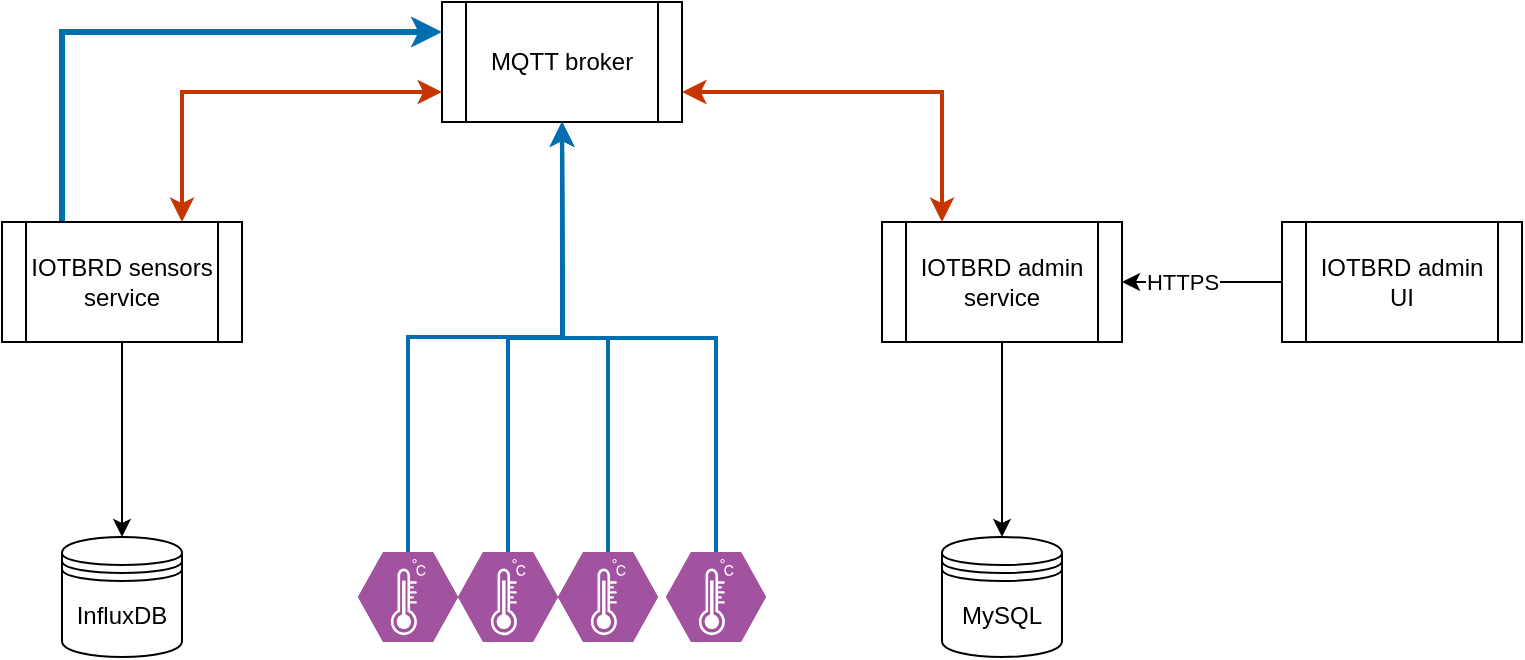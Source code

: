 <mxfile version="24.9.0">
  <diagram name="Pagina-1" id="NPMWeHhSf3HUvEX1hYJE">
    <mxGraphModel dx="977" dy="684" grid="1" gridSize="10" guides="1" tooltips="1" connect="1" arrows="1" fold="1" page="1" pageScale="1" pageWidth="827" pageHeight="1169" math="0" shadow="0">
      <root>
        <mxCell id="0" />
        <mxCell id="1" parent="0" />
        <mxCell id="XHGlnPTzfHZzG3lHpysD-1" value="MQTT broker" style="shape=process;whiteSpace=wrap;html=1;backgroundOutline=1;" vertex="1" parent="1">
          <mxGeometry x="270" y="70" width="120" height="60" as="geometry" />
        </mxCell>
        <mxCell id="XHGlnPTzfHZzG3lHpysD-12" style="edgeStyle=orthogonalEdgeStyle;rounded=0;orthogonalLoop=1;jettySize=auto;html=1;exitX=0.5;exitY=1;exitDx=0;exitDy=0;entryX=0.5;entryY=0;entryDx=0;entryDy=0;" edge="1" parent="1" source="XHGlnPTzfHZzG3lHpysD-2" target="XHGlnPTzfHZzG3lHpysD-11">
          <mxGeometry relative="1" as="geometry" />
        </mxCell>
        <mxCell id="XHGlnPTzfHZzG3lHpysD-20" style="edgeStyle=orthogonalEdgeStyle;rounded=0;orthogonalLoop=1;jettySize=auto;html=1;exitX=0.25;exitY=0;exitDx=0;exitDy=0;entryX=1;entryY=0.75;entryDx=0;entryDy=0;fillColor=#fa6800;strokeColor=#C73500;strokeWidth=2;startArrow=classic;startFill=1;" edge="1" parent="1" source="XHGlnPTzfHZzG3lHpysD-2" target="XHGlnPTzfHZzG3lHpysD-1">
          <mxGeometry relative="1" as="geometry" />
        </mxCell>
        <mxCell id="XHGlnPTzfHZzG3lHpysD-2" value="IOTBRD admin service" style="shape=process;whiteSpace=wrap;html=1;backgroundOutline=1;" vertex="1" parent="1">
          <mxGeometry x="490" y="180" width="120" height="60" as="geometry" />
        </mxCell>
        <mxCell id="XHGlnPTzfHZzG3lHpysD-10" style="edgeStyle=orthogonalEdgeStyle;rounded=0;orthogonalLoop=1;jettySize=auto;html=1;exitX=0.5;exitY=1;exitDx=0;exitDy=0;entryX=0.5;entryY=0;entryDx=0;entryDy=0;" edge="1" parent="1" source="XHGlnPTzfHZzG3lHpysD-3" target="XHGlnPTzfHZzG3lHpysD-13">
          <mxGeometry relative="1" as="geometry">
            <mxPoint x="120" y="340" as="targetPoint" />
          </mxGeometry>
        </mxCell>
        <mxCell id="XHGlnPTzfHZzG3lHpysD-21" style="edgeStyle=orthogonalEdgeStyle;rounded=0;orthogonalLoop=1;jettySize=auto;html=1;exitX=0.75;exitY=0;exitDx=0;exitDy=0;entryX=0;entryY=0.75;entryDx=0;entryDy=0;fillColor=#fa6800;strokeColor=#C73500;strokeWidth=2;startArrow=classic;startFill=1;" edge="1" parent="1" source="XHGlnPTzfHZzG3lHpysD-3" target="XHGlnPTzfHZzG3lHpysD-1">
          <mxGeometry relative="1" as="geometry" />
        </mxCell>
        <mxCell id="XHGlnPTzfHZzG3lHpysD-22" style="edgeStyle=orthogonalEdgeStyle;rounded=0;orthogonalLoop=1;jettySize=auto;html=1;exitX=0.25;exitY=0;exitDx=0;exitDy=0;entryX=0;entryY=0.25;entryDx=0;entryDy=0;fillColor=#1ba1e2;strokeColor=#006EAF;strokeWidth=3;" edge="1" parent="1" source="XHGlnPTzfHZzG3lHpysD-3" target="XHGlnPTzfHZzG3lHpysD-1">
          <mxGeometry relative="1" as="geometry" />
        </mxCell>
        <mxCell id="XHGlnPTzfHZzG3lHpysD-3" value="IOTBRD sensors service" style="shape=process;whiteSpace=wrap;html=1;backgroundOutline=1;" vertex="1" parent="1">
          <mxGeometry x="50" y="180" width="120" height="60" as="geometry" />
        </mxCell>
        <mxCell id="XHGlnPTzfHZzG3lHpysD-5" style="edgeStyle=orthogonalEdgeStyle;rounded=0;orthogonalLoop=1;jettySize=auto;html=1;exitX=0;exitY=0.5;exitDx=0;exitDy=0;entryX=1;entryY=0.5;entryDx=0;entryDy=0;" edge="1" parent="1" source="XHGlnPTzfHZzG3lHpysD-4" target="XHGlnPTzfHZzG3lHpysD-2">
          <mxGeometry relative="1" as="geometry" />
        </mxCell>
        <mxCell id="XHGlnPTzfHZzG3lHpysD-6" value="HTTPS" style="edgeLabel;html=1;align=center;verticalAlign=middle;resizable=0;points=[];" vertex="1" connectable="0" parent="XHGlnPTzfHZzG3lHpysD-5">
          <mxGeometry x="0.526" y="-1" relative="1" as="geometry">
            <mxPoint x="11" y="1" as="offset" />
          </mxGeometry>
        </mxCell>
        <mxCell id="XHGlnPTzfHZzG3lHpysD-4" value="IOTBRD admin UI" style="shape=process;whiteSpace=wrap;html=1;backgroundOutline=1;" vertex="1" parent="1">
          <mxGeometry x="690" y="180" width="120" height="60" as="geometry" />
        </mxCell>
        <mxCell id="XHGlnPTzfHZzG3lHpysD-11" value="MySQL" style="shape=datastore;whiteSpace=wrap;html=1;" vertex="1" parent="1">
          <mxGeometry x="520" y="337.5" width="60" height="60" as="geometry" />
        </mxCell>
        <mxCell id="XHGlnPTzfHZzG3lHpysD-13" value="InfluxDB" style="shape=datastore;whiteSpace=wrap;html=1;" vertex="1" parent="1">
          <mxGeometry x="80" y="337.5" width="60" height="60" as="geometry" />
        </mxCell>
        <mxCell id="XHGlnPTzfHZzG3lHpysD-31" style="edgeStyle=orthogonalEdgeStyle;rounded=0;orthogonalLoop=1;jettySize=auto;html=1;exitX=0.5;exitY=0;exitDx=0;exitDy=0;exitPerimeter=0;fillColor=#1ba1e2;strokeColor=#006EAF;strokeWidth=2;" edge="1" parent="1" source="XHGlnPTzfHZzG3lHpysD-23" target="XHGlnPTzfHZzG3lHpysD-1">
          <mxGeometry relative="1" as="geometry" />
        </mxCell>
        <mxCell id="XHGlnPTzfHZzG3lHpysD-23" value="" style="verticalLabelPosition=bottom;sketch=0;html=1;fillColor=#A153A0;strokeColor=#ffffff;verticalAlign=top;align=center;points=[[0,0.5,0],[0.125,0.25,0],[0.25,0,0],[0.5,0,0],[0.75,0,0],[0.875,0.25,0],[1,0.5,0],[0.875,0.75,0],[0.75,1,0],[0.5,1,0],[0.125,0.75,0]];pointerEvents=1;shape=mxgraph.cisco_safe.compositeIcon;bgIcon=mxgraph.cisco_safe.design.blank_device;resIcon=mxgraph.cisco_safe.design.sensor;" vertex="1" parent="1">
          <mxGeometry x="228" y="345" width="50" height="45" as="geometry" />
        </mxCell>
        <mxCell id="XHGlnPTzfHZzG3lHpysD-34" style="edgeStyle=orthogonalEdgeStyle;rounded=0;orthogonalLoop=1;jettySize=auto;html=1;exitX=0.5;exitY=0;exitDx=0;exitDy=0;exitPerimeter=0;fillColor=#1ba1e2;strokeColor=#006EAF;strokeWidth=2;" edge="1" parent="1" source="XHGlnPTzfHZzG3lHpysD-24">
          <mxGeometry relative="1" as="geometry">
            <mxPoint x="330" y="130" as="targetPoint" />
          </mxGeometry>
        </mxCell>
        <mxCell id="XHGlnPTzfHZzG3lHpysD-24" value="" style="verticalLabelPosition=bottom;sketch=0;html=1;fillColor=#A153A0;strokeColor=#ffffff;verticalAlign=top;align=center;points=[[0,0.5,0],[0.125,0.25,0],[0.25,0,0],[0.5,0,0],[0.75,0,0],[0.875,0.25,0],[1,0.5,0],[0.875,0.75,0],[0.75,1,0],[0.5,1,0],[0.125,0.75,0]];pointerEvents=1;shape=mxgraph.cisco_safe.compositeIcon;bgIcon=mxgraph.cisco_safe.design.blank_device;resIcon=mxgraph.cisco_safe.design.sensor;" vertex="1" parent="1">
          <mxGeometry x="382" y="345" width="50" height="45" as="geometry" />
        </mxCell>
        <mxCell id="XHGlnPTzfHZzG3lHpysD-32" style="edgeStyle=orthogonalEdgeStyle;rounded=0;orthogonalLoop=1;jettySize=auto;html=1;exitX=0.5;exitY=0;exitDx=0;exitDy=0;exitPerimeter=0;fillColor=#1ba1e2;strokeColor=#006EAF;strokeWidth=2;" edge="1" parent="1" source="XHGlnPTzfHZzG3lHpysD-25">
          <mxGeometry relative="1" as="geometry">
            <mxPoint x="330" y="130" as="targetPoint" />
          </mxGeometry>
        </mxCell>
        <mxCell id="XHGlnPTzfHZzG3lHpysD-25" value="" style="verticalLabelPosition=bottom;sketch=0;html=1;fillColor=#A153A0;strokeColor=#ffffff;verticalAlign=top;align=center;points=[[0,0.5,0],[0.125,0.25,0],[0.25,0,0],[0.5,0,0],[0.75,0,0],[0.875,0.25,0],[1,0.5,0],[0.875,0.75,0],[0.75,1,0],[0.5,1,0],[0.125,0.75,0]];pointerEvents=1;shape=mxgraph.cisco_safe.compositeIcon;bgIcon=mxgraph.cisco_safe.design.blank_device;resIcon=mxgraph.cisco_safe.design.sensor;" vertex="1" parent="1">
          <mxGeometry x="278" y="345" width="50" height="45" as="geometry" />
        </mxCell>
        <mxCell id="XHGlnPTzfHZzG3lHpysD-33" style="edgeStyle=orthogonalEdgeStyle;rounded=0;orthogonalLoop=1;jettySize=auto;html=1;exitX=0.5;exitY=0;exitDx=0;exitDy=0;exitPerimeter=0;fillColor=#1ba1e2;strokeColor=#006EAF;strokeWidth=2;" edge="1" parent="1" source="XHGlnPTzfHZzG3lHpysD-26">
          <mxGeometry relative="1" as="geometry">
            <mxPoint x="330" y="130" as="targetPoint" />
          </mxGeometry>
        </mxCell>
        <mxCell id="XHGlnPTzfHZzG3lHpysD-26" value="" style="verticalLabelPosition=bottom;sketch=0;html=1;fillColor=#A153A0;strokeColor=#ffffff;verticalAlign=top;align=center;points=[[0,0.5,0],[0.125,0.25,0],[0.25,0,0],[0.5,0,0],[0.75,0,0],[0.875,0.25,0],[1,0.5,0],[0.875,0.75,0],[0.75,1,0],[0.5,1,0],[0.125,0.75,0]];pointerEvents=1;shape=mxgraph.cisco_safe.compositeIcon;bgIcon=mxgraph.cisco_safe.design.blank_device;resIcon=mxgraph.cisco_safe.design.sensor;" vertex="1" parent="1">
          <mxGeometry x="328" y="345" width="50" height="45" as="geometry" />
        </mxCell>
      </root>
    </mxGraphModel>
  </diagram>
</mxfile>
